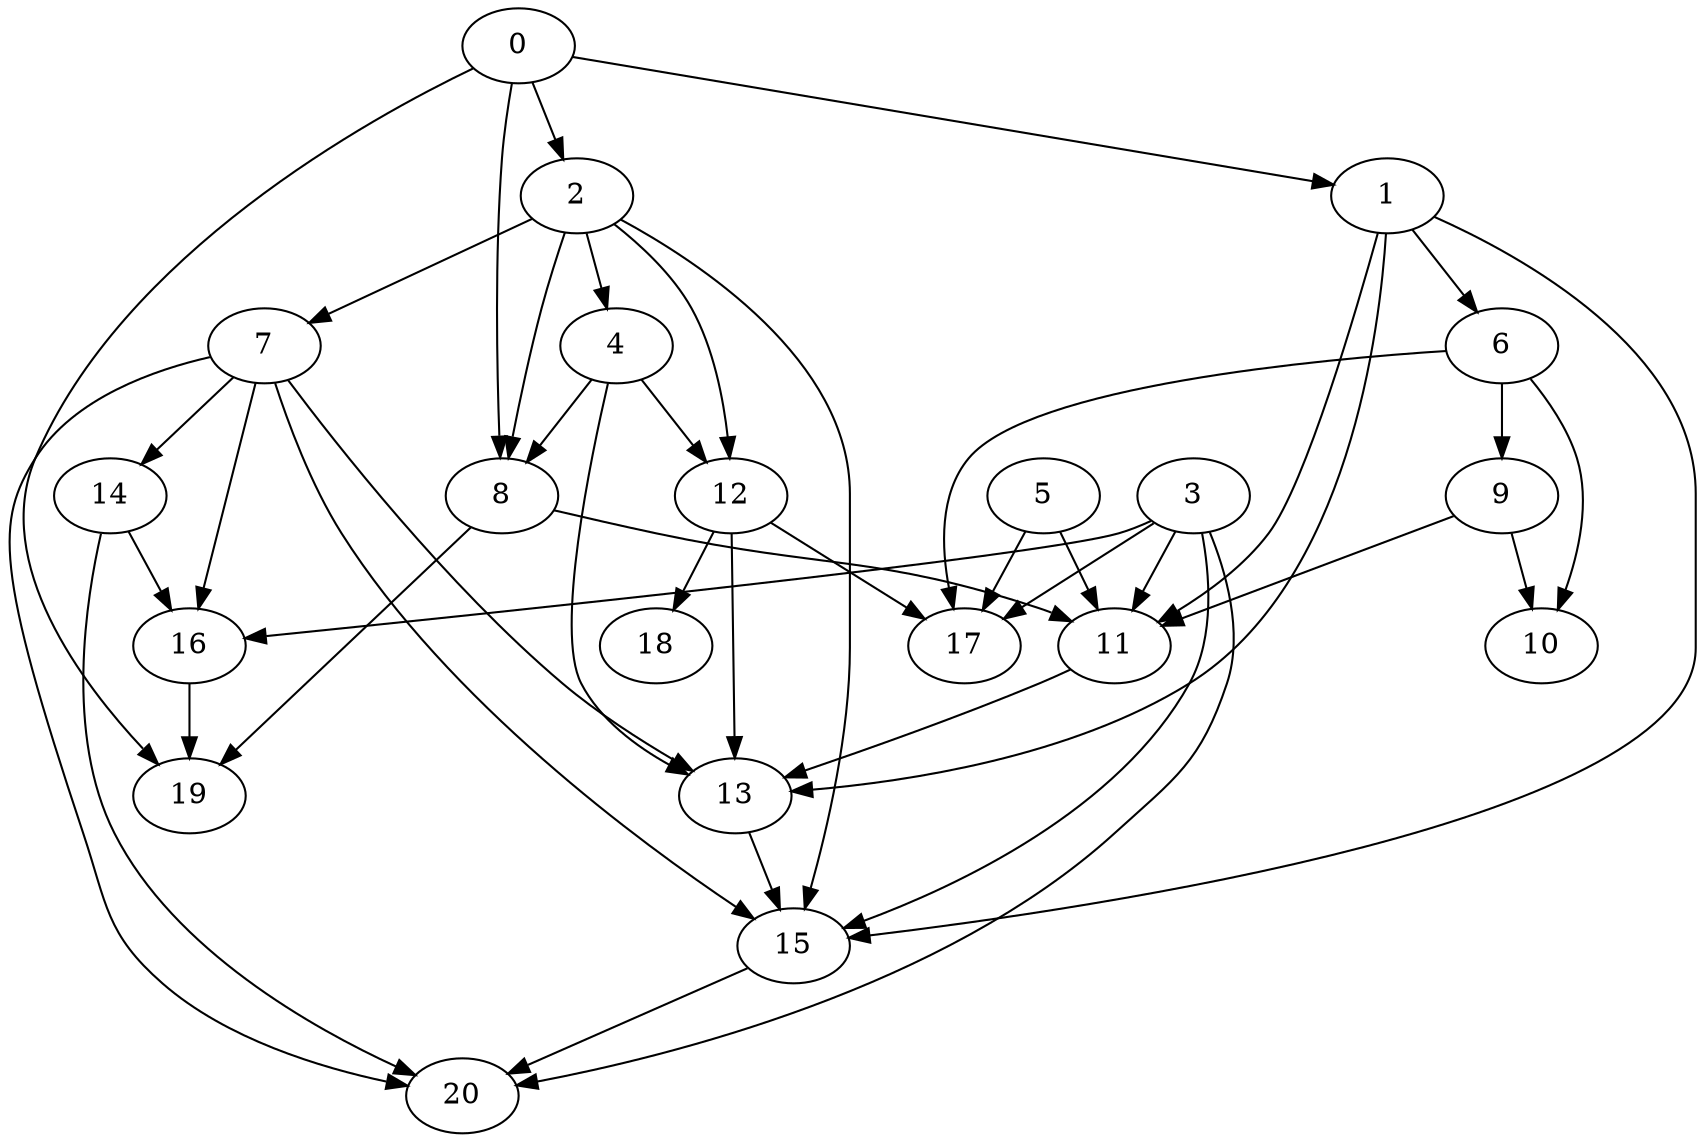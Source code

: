 digraph "Random_Nodes_21_Density_2.10_CCR_9.99_WeightType_Random_Heterogeneous-4-2-strong" {
0 [Weight=9];
2 [Weight=6];
4 [Weight=8];
1 [Weight=10];
6 [Weight=9];
3 [Weight=10];
8 [Weight=3];
7 [Weight=7];
9 [Weight=8];
5 [Weight=6];
11 [Weight=2];
14 [Weight=10];
12 [Weight=9];
13 [Weight=8];
16 [Weight=10];
15 [Weight=6];
10 [Weight=8];
17 [Weight=8];
18 [Weight=7];
20 [Weight=6];
19 [Weight=5];
1 -> 11 [Weight=12];
2 -> 7 [Weight=60];
6 -> 10 [Weight=36];
7 -> 15 [Weight=12];
9 -> 10 [Weight=18];
13 -> 15 [Weight=36];
0 -> 19 [Weight=30];
9 -> 11 [Weight=30];
4 -> 13 [Weight=24];
3 -> 20 [Weight=24];
2 -> 4 [Weight=18];
3 -> 15 [Weight=48];
7 -> 13 [Weight=42];
5 -> 11 [Weight=30];
8 -> 11 [Weight=48];
0 -> 8 [Weight=30];
3 -> 17 [Weight=54];
14 -> 20 [Weight=36];
3 -> 11 [Weight=48];
7 -> 16 [Weight=12];
6 -> 17 [Weight=24];
2 -> 8 [Weight=12];
5 -> 17 [Weight=36];
11 -> 13 [Weight=54];
7 -> 20 [Weight=12];
2 -> 15 [Weight=60];
12 -> 17 [Weight=12];
1 -> 15 [Weight=48];
8 -> 19 [Weight=18];
7 -> 14 [Weight=42];
0 -> 1 [Weight=60];
4 -> 12 [Weight=60];
2 -> 12 [Weight=42];
14 -> 16 [Weight=42];
6 -> 9 [Weight=18];
3 -> 16 [Weight=60];
1 -> 6 [Weight=12];
4 -> 8 [Weight=54];
12 -> 13 [Weight=24];
1 -> 13 [Weight=12];
15 -> 20 [Weight=24];
16 -> 19 [Weight=60];
0 -> 2 [Weight=54];
12 -> 18 [Weight=60];
}
